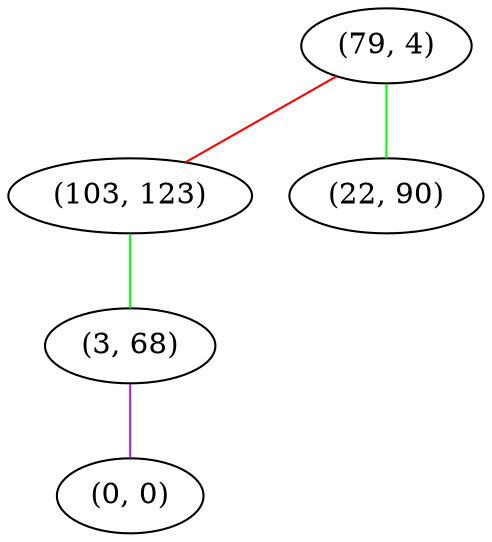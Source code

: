 graph "" {
"(79, 4)";
"(103, 123)";
"(22, 90)";
"(3, 68)";
"(0, 0)";
"(79, 4)" -- "(103, 123)"  [color=red, key=0, weight=1];
"(79, 4)" -- "(22, 90)"  [color=green, key=0, weight=2];
"(103, 123)" -- "(3, 68)"  [color=green, key=0, weight=2];
"(3, 68)" -- "(0, 0)"  [color=purple, key=0, weight=4];
}
